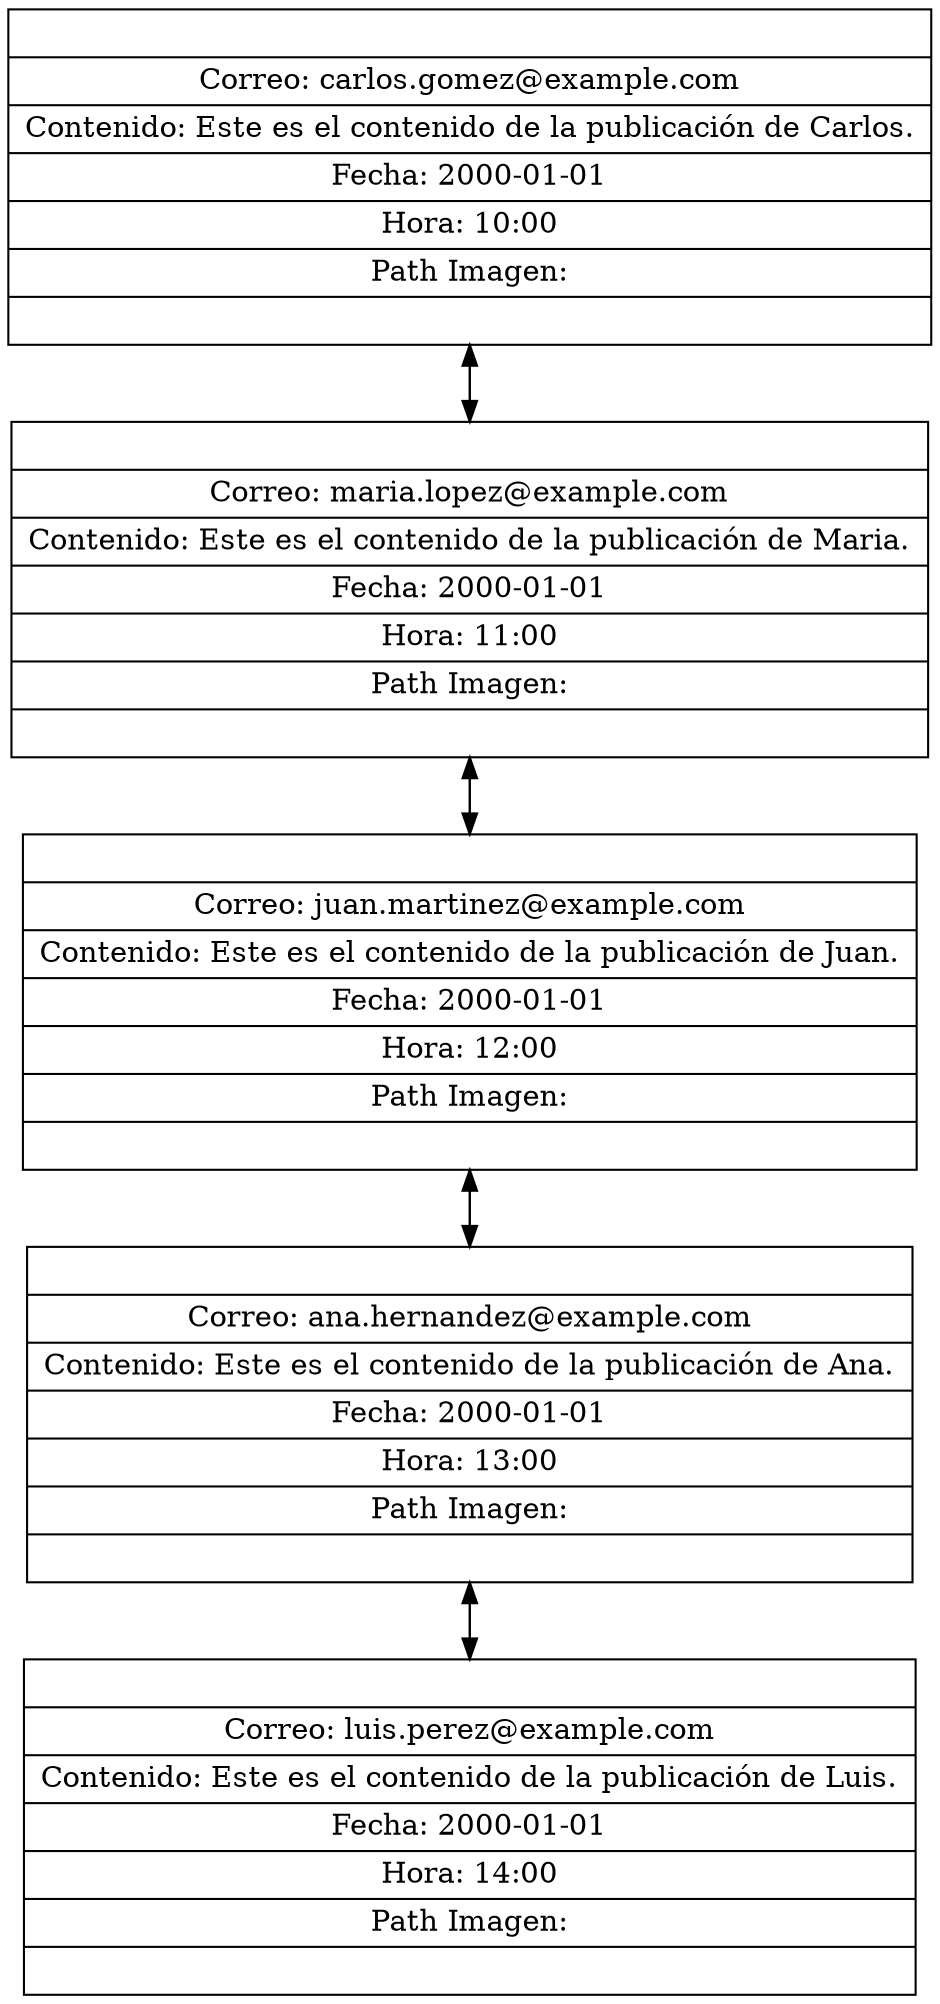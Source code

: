 digraph G {
node [shape=record];
nodo0x1fe0b2e2a00 [label="{<f0> |<f1> Correo: carlos.gomez@example.com | Contenido: Este es el contenido de la publicación de Carlos. | Fecha: 2000-01-01 | Hora: 10:00 | Path Imagen:  |<f2> }"];
nodo0x1fe0b2e2a00:f2 -> nodo0x1fe0b2e2d00;
nodo0x1fe0b2e2d00:f0 -> nodo0x1fe0b2e2a00;
nodo0x1fe0b2e2d00 [label="{<f0> |<f1> Correo: maria.lopez@example.com | Contenido: Este es el contenido de la publicación de Maria. | Fecha: 2000-01-01 | Hora: 11:00 | Path Imagen:  |<f2> }"];
nodo0x1fe0b2e2d00:f2 -> nodo0x1fe0b2e3600;
nodo0x1fe0b2e3600:f0 -> nodo0x1fe0b2e2d00;
nodo0x1fe0b2e3600 [label="{<f0> |<f1> Correo: juan.martinez@example.com | Contenido: Este es el contenido de la publicación de Juan. | Fecha: 2000-01-01 | Hora: 12:00 | Path Imagen:  |<f2> }"];
nodo0x1fe0b2e3600:f2 -> nodo0x1fe0b2e2dc0;
nodo0x1fe0b2e2dc0:f0 -> nodo0x1fe0b2e3600;
nodo0x1fe0b2e2dc0 [label="{<f0> |<f1> Correo: ana.hernandez@example.com | Contenido: Este es el contenido de la publicación de Ana. | Fecha: 2000-01-01 | Hora: 13:00 | Path Imagen:  |<f2> }"];
nodo0x1fe0b2e2dc0:f2 -> nodo0x1fe0b2e3540;
nodo0x1fe0b2e3540:f0 -> nodo0x1fe0b2e2dc0;
nodo0x1fe0b2e3540 [label="{<f0> |<f1> Correo: luis.perez@example.com | Contenido: Este es el contenido de la publicación de Luis. | Fecha: 2000-01-01 | Hora: 14:00 | Path Imagen:  |<f2> }"];
}
